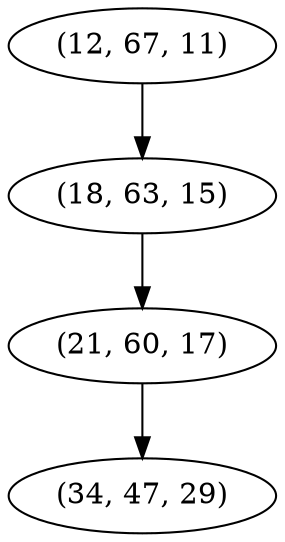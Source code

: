 digraph tree {
    "(12, 67, 11)";
    "(18, 63, 15)";
    "(21, 60, 17)";
    "(34, 47, 29)";
    "(12, 67, 11)" -> "(18, 63, 15)";
    "(18, 63, 15)" -> "(21, 60, 17)";
    "(21, 60, 17)" -> "(34, 47, 29)";
}
